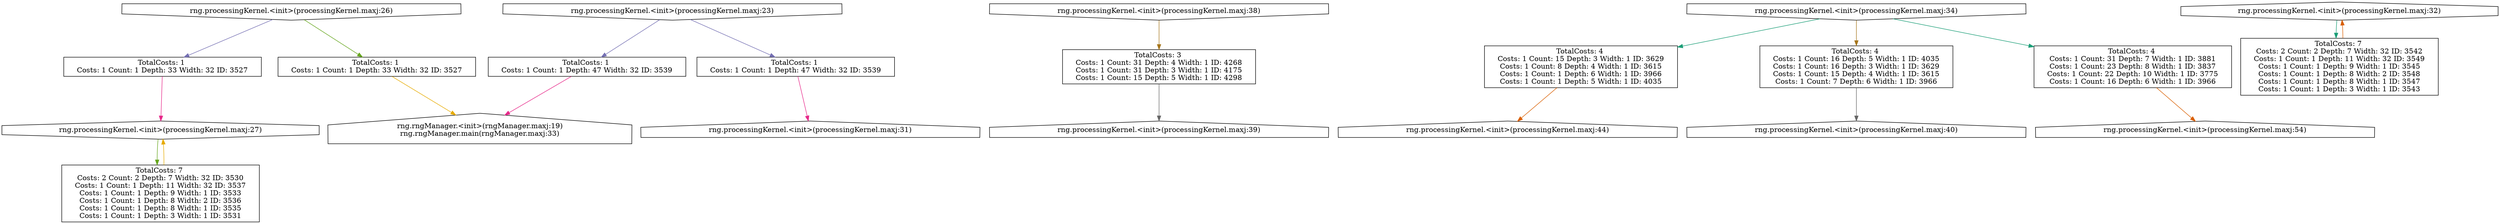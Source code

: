digraph fifoReportGraph {
	NodeprocessingKernel26rngManager19rngManager33 [shape=invhouse, label="rng.processingKernel.<init>(processingKernel.maxj:26)\n"];
	NodeprocessingKernel38rngManager19rngManager33 [shape=invhouse, label="rng.processingKernel.<init>(processingKernel.maxj:38)\n"];
	NodeprocessingKernel27rngManager19rngManager33 [shape=hexagon, orientation=90, label="rng.processingKernel.<init>(processingKernel.maxj:27)\n"];
	NodeprocessingKernel39rngManager19rngManager33 [shape=house, label="rng.processingKernel.<init>(processingKernel.maxj:39)\n"];
	NodeprocessingKernel44rngManager19rngManager33 [shape=house, label="rng.processingKernel.<init>(processingKernel.maxj:44)\n"];
	NodeprocessingKernel32rngManager19rngManager33 [shape=hexagon, orientation=90, label="rng.processingKernel.<init>(processingKernel.maxj:32)\n"];
	NoderngManager19rngManager33 [shape=house, label="rng.rngManager.<init>(rngManager.maxj:19)\nrng.rngManager.main(rngManager.maxj:33)\n"];
	NodeprocessingKernel54rngManager19rngManager33 [shape=house, label="rng.processingKernel.<init>(processingKernel.maxj:54)\n"];
	NodeprocessingKernel23rngManager19rngManager33 [shape=invhouse, label="rng.processingKernel.<init>(processingKernel.maxj:23)\n"];
	NodeprocessingKernel34rngManager19rngManager33 [shape=invhouse, label="rng.processingKernel.<init>(processingKernel.maxj:34)\n"];
	NodeprocessingKernel31rngManager19rngManager33 [shape=house, label="rng.processingKernel.<init>(processingKernel.maxj:31)\n"];
	NodeprocessingKernel40rngManager19rngManager33 [shape=house, label="rng.processingKernel.<init>(processingKernel.maxj:40)\n"];
	NodeprocessingKernel34rngManager19rngManager33NodeprocessingKernel44rngManager19rngManager33FIFO [shape=box, label="TotalCosts: 4 \n    Costs: 1 Count: 15 Depth: 3 Width: 1 ID: 3629    \n    Costs: 1 Count: 8 Depth: 4 Width: 1 ID: 3615    \n    Costs: 1 Count: 1 Depth: 6 Width: 1 ID: 3966    \n    Costs: 1 Count: 1 Depth: 5 Width: 1 ID: 4035    \n"];
	NodeprocessingKernel26rngManager19rngManager33NodeprocessingKernel27rngManager19rngManager33FIFO [shape=box, label="TotalCosts: 1 \n    Costs: 1 Count: 1 Depth: 33 Width: 32 ID: 3527    \n"];
	NodeprocessingKernel26rngManager19rngManager33NoderngManager19rngManager33FIFO [shape=box, label="TotalCosts: 1 \n    Costs: 1 Count: 1 Depth: 33 Width: 32 ID: 3527    \n"];
	NodeprocessingKernel38rngManager19rngManager33NodeprocessingKernel39rngManager19rngManager33FIFO [shape=box, label="TotalCosts: 3 \n    Costs: 1 Count: 31 Depth: 4 Width: 1 ID: 4268    \n    Costs: 1 Count: 31 Depth: 3 Width: 1 ID: 4175    \n    Costs: 1 Count: 15 Depth: 5 Width: 1 ID: 4298    \n"];
	NodeprocessingKernel32rngManager19rngManager33NodeprocessingKernel32rngManager19rngManager33FIFO [shape=box, label="TotalCosts: 7 \n    Costs: 2 Count: 2 Depth: 7 Width: 32 ID: 3542    \n    Costs: 1 Count: 1 Depth: 11 Width: 32 ID: 3549    \n    Costs: 1 Count: 1 Depth: 9 Width: 1 ID: 3545    \n    Costs: 1 Count: 1 Depth: 8 Width: 2 ID: 3548    \n    Costs: 1 Count: 1 Depth: 8 Width: 1 ID: 3547    \n    Costs: 1 Count: 1 Depth: 3 Width: 1 ID: 3543    \n"];
	NodeprocessingKernel23rngManager19rngManager33NoderngManager19rngManager33FIFO [shape=box, label="TotalCosts: 1 \n    Costs: 1 Count: 1 Depth: 47 Width: 32 ID: 3539    \n"];
	NodeprocessingKernel27rngManager19rngManager33NodeprocessingKernel27rngManager19rngManager33FIFO [shape=box, label="TotalCosts: 7 \n    Costs: 2 Count: 2 Depth: 7 Width: 32 ID: 3530    \n    Costs: 1 Count: 1 Depth: 11 Width: 32 ID: 3537    \n    Costs: 1 Count: 1 Depth: 9 Width: 1 ID: 3533    \n    Costs: 1 Count: 1 Depth: 8 Width: 2 ID: 3536    \n    Costs: 1 Count: 1 Depth: 8 Width: 1 ID: 3535    \n    Costs: 1 Count: 1 Depth: 3 Width: 1 ID: 3531    \n"];
	NodeprocessingKernel34rngManager19rngManager33NodeprocessingKernel40rngManager19rngManager33FIFO [shape=box, label="TotalCosts: 4 \n    Costs: 1 Count: 16 Depth: 5 Width: 1 ID: 4035    \n    Costs: 1 Count: 16 Depth: 3 Width: 1 ID: 3629    \n    Costs: 1 Count: 15 Depth: 4 Width: 1 ID: 3615    \n    Costs: 1 Count: 7 Depth: 6 Width: 1 ID: 3966    \n"];
	NodeprocessingKernel34rngManager19rngManager33NodeprocessingKernel54rngManager19rngManager33FIFO [shape=box, label="TotalCosts: 4 \n    Costs: 1 Count: 31 Depth: 7 Width: 1 ID: 3881    \n    Costs: 1 Count: 23 Depth: 8 Width: 1 ID: 3837    \n    Costs: 1 Count: 22 Depth: 10 Width: 1 ID: 3775    \n    Costs: 1 Count: 16 Depth: 6 Width: 1 ID: 3966    \n"];
	NodeprocessingKernel23rngManager19rngManager33NodeprocessingKernel31rngManager19rngManager33FIFO [shape=box, label="TotalCosts: 1 \n    Costs: 1 Count: 1 Depth: 47 Width: 32 ID: 3539    \n"];
	NodeprocessingKernel34rngManager19rngManager33 -> NodeprocessingKernel34rngManager19rngManager33NodeprocessingKernel44rngManager19rngManager33FIFO[color="/dark28/1"]
	NodeprocessingKernel34rngManager19rngManager33NodeprocessingKernel44rngManager19rngManager33FIFO -> NodeprocessingKernel44rngManager19rngManager33[color="/dark28/2"]
	NodeprocessingKernel26rngManager19rngManager33 -> NodeprocessingKernel26rngManager19rngManager33NodeprocessingKernel27rngManager19rngManager33FIFO[color="/dark28/3"]
	NodeprocessingKernel26rngManager19rngManager33NodeprocessingKernel27rngManager19rngManager33FIFO -> NodeprocessingKernel27rngManager19rngManager33[color="/dark28/4"]
	NodeprocessingKernel26rngManager19rngManager33 -> NodeprocessingKernel26rngManager19rngManager33NoderngManager19rngManager33FIFO[color="/dark28/5"]
	NodeprocessingKernel26rngManager19rngManager33NoderngManager19rngManager33FIFO -> NoderngManager19rngManager33[color="/dark28/6"]
	NodeprocessingKernel38rngManager19rngManager33 -> NodeprocessingKernel38rngManager19rngManager33NodeprocessingKernel39rngManager19rngManager33FIFO[color="/dark28/7"]
	NodeprocessingKernel38rngManager19rngManager33NodeprocessingKernel39rngManager19rngManager33FIFO -> NodeprocessingKernel39rngManager19rngManager33[color="/dark28/8"]
	NodeprocessingKernel32rngManager19rngManager33 -> NodeprocessingKernel32rngManager19rngManager33NodeprocessingKernel32rngManager19rngManager33FIFO[color="/dark28/1"]
	NodeprocessingKernel32rngManager19rngManager33NodeprocessingKernel32rngManager19rngManager33FIFO -> NodeprocessingKernel32rngManager19rngManager33[color="/dark28/2"]
	NodeprocessingKernel23rngManager19rngManager33 -> NodeprocessingKernel23rngManager19rngManager33NoderngManager19rngManager33FIFO[color="/dark28/3"]
	NodeprocessingKernel23rngManager19rngManager33NoderngManager19rngManager33FIFO -> NoderngManager19rngManager33[color="/dark28/4"]
	NodeprocessingKernel27rngManager19rngManager33 -> NodeprocessingKernel27rngManager19rngManager33NodeprocessingKernel27rngManager19rngManager33FIFO[color="/dark28/5"]
	NodeprocessingKernel27rngManager19rngManager33NodeprocessingKernel27rngManager19rngManager33FIFO -> NodeprocessingKernel27rngManager19rngManager33[color="/dark28/6"]
	NodeprocessingKernel34rngManager19rngManager33 -> NodeprocessingKernel34rngManager19rngManager33NodeprocessingKernel40rngManager19rngManager33FIFO[color="/dark28/7"]
	NodeprocessingKernel34rngManager19rngManager33NodeprocessingKernel40rngManager19rngManager33FIFO -> NodeprocessingKernel40rngManager19rngManager33[color="/dark28/8"]
	NodeprocessingKernel34rngManager19rngManager33 -> NodeprocessingKernel34rngManager19rngManager33NodeprocessingKernel54rngManager19rngManager33FIFO[color="/dark28/1"]
	NodeprocessingKernel34rngManager19rngManager33NodeprocessingKernel54rngManager19rngManager33FIFO -> NodeprocessingKernel54rngManager19rngManager33[color="/dark28/2"]
	NodeprocessingKernel23rngManager19rngManager33 -> NodeprocessingKernel23rngManager19rngManager33NodeprocessingKernel31rngManager19rngManager33FIFO[color="/dark28/3"]
	NodeprocessingKernel23rngManager19rngManager33NodeprocessingKernel31rngManager19rngManager33FIFO -> NodeprocessingKernel31rngManager19rngManager33[color="/dark28/4"]
}
